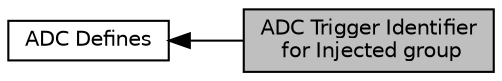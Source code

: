 digraph "ADC Trigger Identifier for Injected group"
{
  edge [fontname="Helvetica",fontsize="10",labelfontname="Helvetica",labelfontsize="10"];
  node [fontname="Helvetica",fontsize="10",shape=record];
  rankdir=LR;
  Node0 [label="ADC Trigger Identifier\l for Injected group",height=0.2,width=0.4,color="black", fillcolor="grey75", style="filled", fontcolor="black"];
  Node1 [label="ADC Defines",height=0.2,width=0.4,color="black", fillcolor="white", style="filled",URL="$group__adc__defines.html",tooltip="Defined Constants and Types for the STM32F4xx Analog to Digital Converters "];
  Node1->Node0 [shape=plaintext, dir="back", style="solid"];
}

